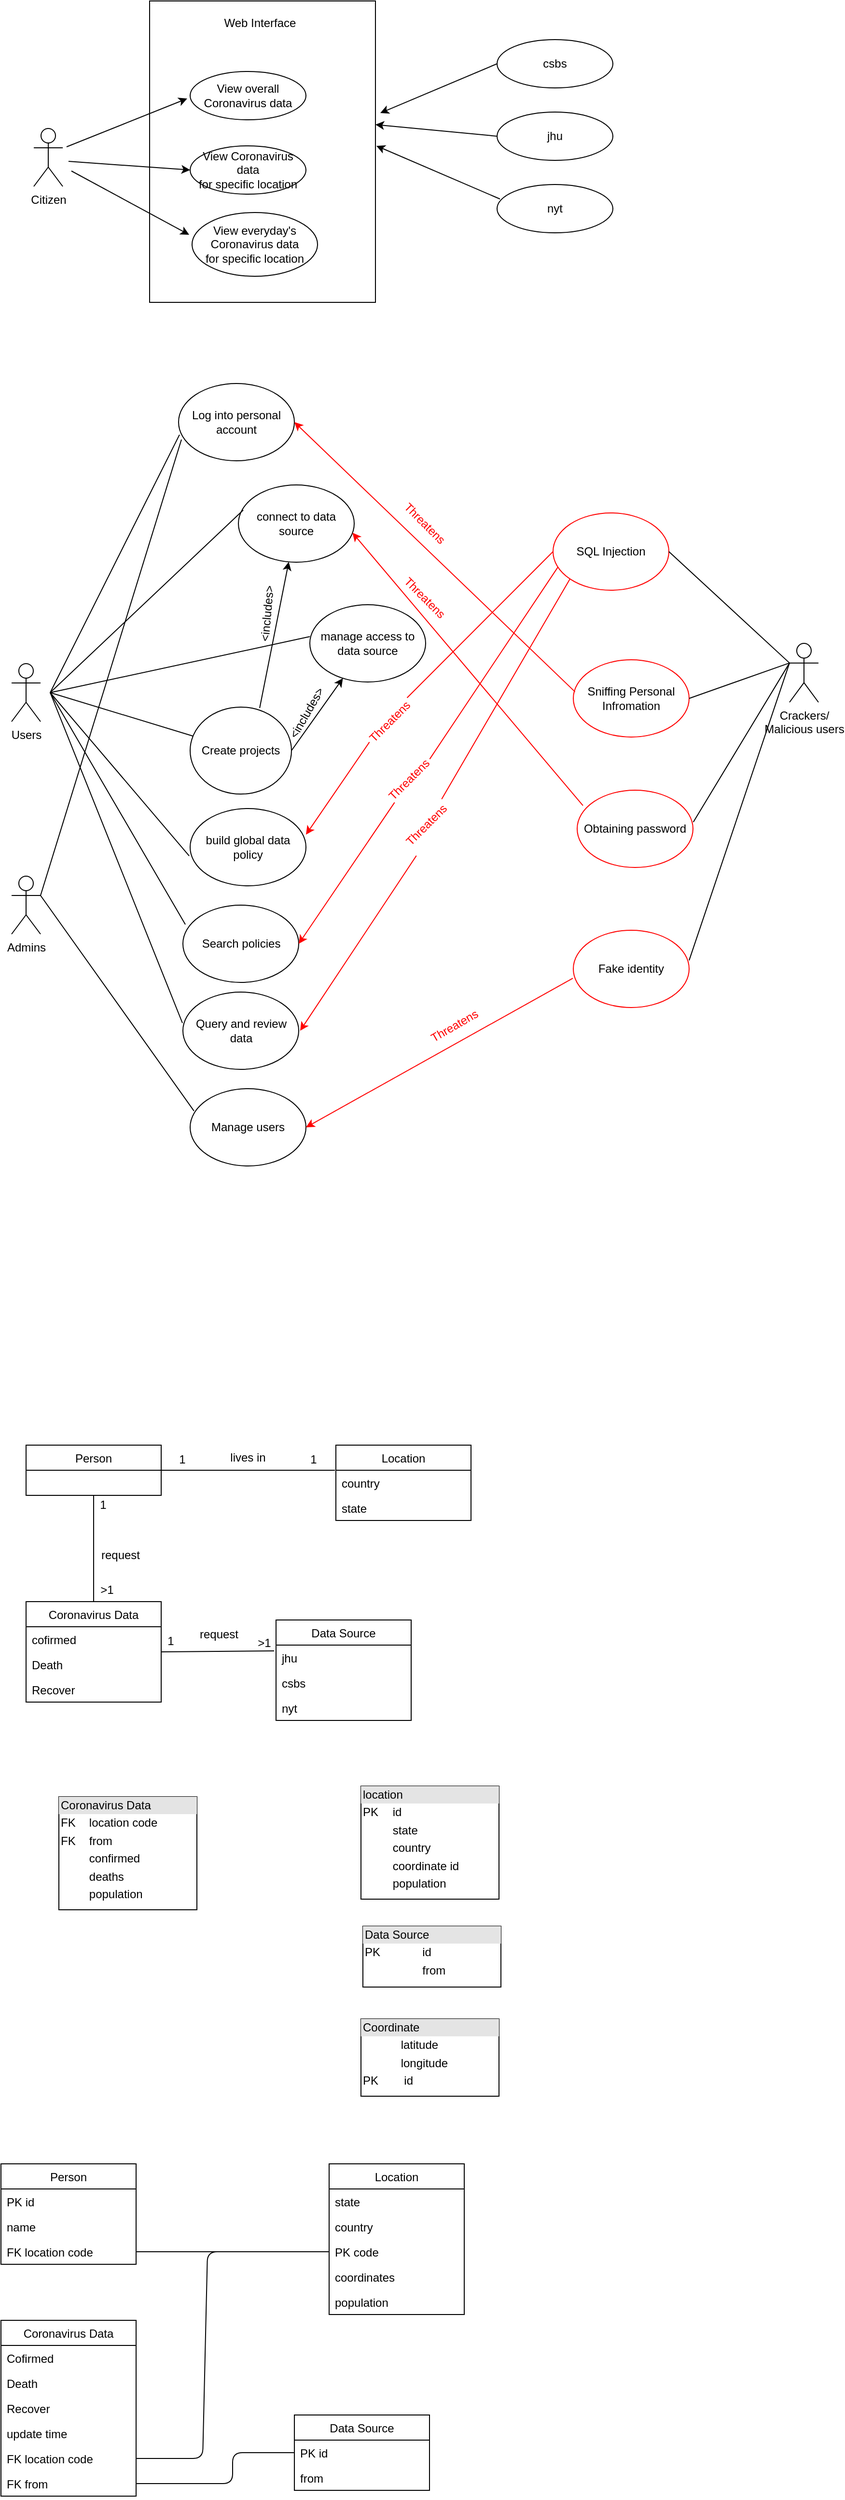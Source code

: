 <mxfile version="19.0.0" type="github" pages="2">
  <diagram id="EQP9zRXKZEcUOoc9K0wP" name="Page-1">
    <mxGraphModel dx="1395" dy="1329" grid="0" gridSize="10" guides="1" tooltips="1" connect="1" arrows="1" fold="1" page="0" pageScale="1" pageWidth="827" pageHeight="1169" math="0" shadow="0">
      <root>
        <mxCell id="0" />
        <mxCell id="1" parent="0" />
        <mxCell id="fNARwGOZfBez5ngFtpuY-2" value="Citizen" style="shape=umlActor;verticalLabelPosition=bottom;verticalAlign=top;html=1;outlineConnect=0;" vertex="1" parent="1">
          <mxGeometry x="63" y="-184" width="30" height="60" as="geometry" />
        </mxCell>
        <mxCell id="fNARwGOZfBez5ngFtpuY-3" value="jhu" style="ellipse;whiteSpace=wrap;html=1;" vertex="1" parent="1">
          <mxGeometry x="543" y="-201" width="120" height="50" as="geometry" />
        </mxCell>
        <mxCell id="fNARwGOZfBez5ngFtpuY-4" value="" style="endArrow=classic;html=1;exitX=0;exitY=0.5;exitDx=0;exitDy=0;" edge="1" parent="1" source="fNARwGOZfBez5ngFtpuY-3">
          <mxGeometry width="50" height="50" relative="1" as="geometry">
            <mxPoint x="382" y="-178.5" as="sourcePoint" />
            <mxPoint x="417" y="-188" as="targetPoint" />
          </mxGeometry>
        </mxCell>
        <mxCell id="fNARwGOZfBez5ngFtpuY-5" value="csbs" style="ellipse;whiteSpace=wrap;html=1;" vertex="1" parent="1">
          <mxGeometry x="543" y="-276" width="120" height="50" as="geometry" />
        </mxCell>
        <mxCell id="fNARwGOZfBez5ngFtpuY-6" value="nyt" style="ellipse;whiteSpace=wrap;html=1;" vertex="1" parent="1">
          <mxGeometry x="543" y="-126" width="120" height="50" as="geometry" />
        </mxCell>
        <mxCell id="fNARwGOZfBez5ngFtpuY-7" value="" style="endArrow=classic;html=1;exitX=0;exitY=0.5;exitDx=0;exitDy=0;" edge="1" parent="1" source="fNARwGOZfBez5ngFtpuY-5">
          <mxGeometry width="50" height="50" relative="1" as="geometry">
            <mxPoint x="600" y="-253" as="sourcePoint" />
            <mxPoint x="422" y="-200" as="targetPoint" />
          </mxGeometry>
        </mxCell>
        <mxCell id="fNARwGOZfBez5ngFtpuY-8" value="" style="endArrow=classic;html=1;exitX=0.025;exitY=0.3;exitDx=0;exitDy=0;exitPerimeter=0;" edge="1" parent="1" source="fNARwGOZfBez5ngFtpuY-6">
          <mxGeometry width="50" height="50" relative="1" as="geometry">
            <mxPoint x="612" y="-130" as="sourcePoint" />
            <mxPoint x="418" y="-166" as="targetPoint" />
          </mxGeometry>
        </mxCell>
        <mxCell id="fNARwGOZfBez5ngFtpuY-9" value="" style="rounded=0;whiteSpace=wrap;html=1;" vertex="1" parent="1">
          <mxGeometry x="183" y="-316" width="234" height="312" as="geometry" />
        </mxCell>
        <mxCell id="fNARwGOZfBez5ngFtpuY-10" value="View overall Coronavirus data" style="ellipse;whiteSpace=wrap;html=1;" vertex="1" parent="1">
          <mxGeometry x="225" y="-243" width="120" height="50" as="geometry" />
        </mxCell>
        <mxCell id="fNARwGOZfBez5ngFtpuY-11" value="&lt;div&gt;View Coronavirus data&lt;/div&gt;&lt;div&gt;for specific location&lt;br&gt;&lt;/div&gt;" style="ellipse;whiteSpace=wrap;html=1;" vertex="1" parent="1">
          <mxGeometry x="225" y="-166" width="120" height="50" as="geometry" />
        </mxCell>
        <mxCell id="fNARwGOZfBez5ngFtpuY-12" value="&lt;div&gt;View everyday&#39;s Coronavirus data&lt;/div&gt;&lt;div&gt;for specific location&lt;br&gt;&lt;/div&gt;" style="ellipse;whiteSpace=wrap;html=1;" vertex="1" parent="1">
          <mxGeometry x="227" y="-97" width="130" height="66" as="geometry" />
        </mxCell>
        <mxCell id="fNARwGOZfBez5ngFtpuY-13" value="" style="endArrow=classic;html=1;" edge="1" parent="1">
          <mxGeometry width="50" height="50" relative="1" as="geometry">
            <mxPoint x="97" y="-165" as="sourcePoint" />
            <mxPoint x="222" y="-215" as="targetPoint" />
          </mxGeometry>
        </mxCell>
        <mxCell id="fNARwGOZfBez5ngFtpuY-14" value="" style="endArrow=classic;html=1;entryX=0;entryY=0.5;entryDx=0;entryDy=0;" edge="1" parent="1" target="fNARwGOZfBez5ngFtpuY-11">
          <mxGeometry width="50" height="50" relative="1" as="geometry">
            <mxPoint x="99" y="-150" as="sourcePoint" />
            <mxPoint x="149" y="-142" as="targetPoint" />
          </mxGeometry>
        </mxCell>
        <mxCell id="fNARwGOZfBez5ngFtpuY-15" value="" style="endArrow=classic;html=1;" edge="1" parent="1">
          <mxGeometry width="50" height="50" relative="1" as="geometry">
            <mxPoint x="102" y="-140" as="sourcePoint" />
            <mxPoint x="224" y="-74" as="targetPoint" />
          </mxGeometry>
        </mxCell>
        <mxCell id="fNARwGOZfBez5ngFtpuY-16" value="Web Interface" style="text;html=1;strokeColor=none;fillColor=none;align=center;verticalAlign=middle;whiteSpace=wrap;rounded=0;" vertex="1" parent="1">
          <mxGeometry x="246" y="-303" width="103" height="20" as="geometry" />
        </mxCell>
        <mxCell id="fNARwGOZfBez5ngFtpuY-17" value="Person" style="swimlane;fontStyle=0;childLayout=stackLayout;horizontal=1;startSize=26;horizontalStack=0;resizeParent=1;resizeParentMax=0;resizeLast=0;collapsible=1;marginBottom=0;" vertex="1" parent="1">
          <mxGeometry x="55" y="1179" width="140" height="52" as="geometry" />
        </mxCell>
        <mxCell id="fNARwGOZfBez5ngFtpuY-18" value="Location" style="swimlane;fontStyle=0;childLayout=stackLayout;horizontal=1;startSize=26;horizontalStack=0;resizeParent=1;resizeParentMax=0;resizeLast=0;collapsible=1;marginBottom=0;" vertex="1" parent="1">
          <mxGeometry x="376" y="1179" width="140" height="78" as="geometry" />
        </mxCell>
        <mxCell id="fNARwGOZfBez5ngFtpuY-19" value="country" style="text;strokeColor=none;fillColor=none;align=left;verticalAlign=top;spacingLeft=4;spacingRight=4;overflow=hidden;rotatable=0;points=[[0,0.5],[1,0.5]];portConstraint=eastwest;" vertex="1" parent="fNARwGOZfBez5ngFtpuY-18">
          <mxGeometry y="26" width="140" height="26" as="geometry" />
        </mxCell>
        <mxCell id="fNARwGOZfBez5ngFtpuY-20" value="state" style="text;strokeColor=none;fillColor=none;align=left;verticalAlign=top;spacingLeft=4;spacingRight=4;overflow=hidden;rotatable=0;points=[[0,0.5],[1,0.5]];portConstraint=eastwest;" vertex="1" parent="fNARwGOZfBez5ngFtpuY-18">
          <mxGeometry y="52" width="140" height="26" as="geometry" />
        </mxCell>
        <mxCell id="fNARwGOZfBez5ngFtpuY-21" value="" style="endArrow=none;html=1;exitX=1;exitY=0.5;exitDx=0;exitDy=0;" edge="1" parent="1" source="fNARwGOZfBez5ngFtpuY-17">
          <mxGeometry width="50" height="50" relative="1" as="geometry">
            <mxPoint x="238" y="1238" as="sourcePoint" />
            <mxPoint x="375" y="1205" as="targetPoint" />
          </mxGeometry>
        </mxCell>
        <mxCell id="fNARwGOZfBez5ngFtpuY-22" value="Coronavirus Data" style="swimlane;fontStyle=0;childLayout=stackLayout;horizontal=1;startSize=26;horizontalStack=0;resizeParent=1;resizeParentMax=0;resizeLast=0;collapsible=1;marginBottom=0;" vertex="1" parent="1">
          <mxGeometry x="55" y="1341" width="140" height="104" as="geometry" />
        </mxCell>
        <mxCell id="fNARwGOZfBez5ngFtpuY-23" value="cofirmed" style="text;strokeColor=none;fillColor=none;align=left;verticalAlign=top;spacingLeft=4;spacingRight=4;overflow=hidden;rotatable=0;points=[[0,0.5],[1,0.5]];portConstraint=eastwest;" vertex="1" parent="fNARwGOZfBez5ngFtpuY-22">
          <mxGeometry y="26" width="140" height="26" as="geometry" />
        </mxCell>
        <mxCell id="fNARwGOZfBez5ngFtpuY-24" value="Death" style="text;strokeColor=none;fillColor=none;align=left;verticalAlign=top;spacingLeft=4;spacingRight=4;overflow=hidden;rotatable=0;points=[[0,0.5],[1,0.5]];portConstraint=eastwest;" vertex="1" parent="fNARwGOZfBez5ngFtpuY-22">
          <mxGeometry y="52" width="140" height="26" as="geometry" />
        </mxCell>
        <mxCell id="fNARwGOZfBez5ngFtpuY-25" value="Recover" style="text;strokeColor=none;fillColor=none;align=left;verticalAlign=top;spacingLeft=4;spacingRight=4;overflow=hidden;rotatable=0;points=[[0,0.5],[1,0.5]];portConstraint=eastwest;" vertex="1" parent="fNARwGOZfBez5ngFtpuY-22">
          <mxGeometry y="78" width="140" height="26" as="geometry" />
        </mxCell>
        <mxCell id="fNARwGOZfBez5ngFtpuY-26" value="Data Source" style="swimlane;fontStyle=0;childLayout=stackLayout;horizontal=1;startSize=26;horizontalStack=0;resizeParent=1;resizeParentMax=0;resizeLast=0;collapsible=1;marginBottom=0;" vertex="1" parent="1">
          <mxGeometry x="314" y="1360" width="140" height="104" as="geometry" />
        </mxCell>
        <mxCell id="fNARwGOZfBez5ngFtpuY-27" value="jhu" style="text;strokeColor=none;fillColor=none;align=left;verticalAlign=top;spacingLeft=4;spacingRight=4;overflow=hidden;rotatable=0;points=[[0,0.5],[1,0.5]];portConstraint=eastwest;" vertex="1" parent="fNARwGOZfBez5ngFtpuY-26">
          <mxGeometry y="26" width="140" height="26" as="geometry" />
        </mxCell>
        <mxCell id="fNARwGOZfBez5ngFtpuY-28" value="csbs" style="text;strokeColor=none;fillColor=none;align=left;verticalAlign=top;spacingLeft=4;spacingRight=4;overflow=hidden;rotatable=0;points=[[0,0.5],[1,0.5]];portConstraint=eastwest;" vertex="1" parent="fNARwGOZfBez5ngFtpuY-26">
          <mxGeometry y="52" width="140" height="26" as="geometry" />
        </mxCell>
        <mxCell id="fNARwGOZfBez5ngFtpuY-29" value="nyt" style="text;strokeColor=none;fillColor=none;align=left;verticalAlign=top;spacingLeft=4;spacingRight=4;overflow=hidden;rotatable=0;points=[[0,0.5],[1,0.5]];portConstraint=eastwest;" vertex="1" parent="fNARwGOZfBez5ngFtpuY-26">
          <mxGeometry y="78" width="140" height="26" as="geometry" />
        </mxCell>
        <mxCell id="fNARwGOZfBez5ngFtpuY-30" value="" style="endArrow=none;html=1;entryX=0.5;entryY=1;entryDx=0;entryDy=0;" edge="1" parent="1" source="fNARwGOZfBez5ngFtpuY-22" target="fNARwGOZfBez5ngFtpuY-17">
          <mxGeometry width="50" height="50" relative="1" as="geometry">
            <mxPoint x="385" y="1525" as="sourcePoint" />
            <mxPoint x="435" y="1475" as="targetPoint" />
          </mxGeometry>
        </mxCell>
        <mxCell id="fNARwGOZfBez5ngFtpuY-31" value="lives in" style="text;html=1;strokeColor=none;fillColor=none;align=center;verticalAlign=middle;whiteSpace=wrap;rounded=0;" vertex="1" parent="1">
          <mxGeometry x="265" y="1182" width="40" height="20" as="geometry" />
        </mxCell>
        <mxCell id="fNARwGOZfBez5ngFtpuY-32" value="request" style="text;html=1;strokeColor=none;fillColor=none;align=center;verticalAlign=middle;whiteSpace=wrap;rounded=0;" vertex="1" parent="1">
          <mxGeometry x="133" y="1283" width="40" height="20" as="geometry" />
        </mxCell>
        <mxCell id="fNARwGOZfBez5ngFtpuY-33" value="" style="endArrow=none;html=1;entryX=1;entryY=0.5;entryDx=0;entryDy=0;" edge="1" parent="1" target="fNARwGOZfBez5ngFtpuY-22">
          <mxGeometry width="50" height="50" relative="1" as="geometry">
            <mxPoint x="312" y="1392" as="sourcePoint" />
            <mxPoint x="135" y="1241" as="targetPoint" />
          </mxGeometry>
        </mxCell>
        <mxCell id="fNARwGOZfBez5ngFtpuY-34" value="request" style="text;html=1;strokeColor=none;fillColor=none;align=center;verticalAlign=middle;whiteSpace=wrap;rounded=0;" vertex="1" parent="1">
          <mxGeometry x="235" y="1365" width="40" height="20" as="geometry" />
        </mxCell>
        <mxCell id="fNARwGOZfBez5ngFtpuY-35" value="1" style="text;html=1;strokeColor=none;fillColor=none;align=center;verticalAlign=middle;whiteSpace=wrap;rounded=0;" vertex="1" parent="1">
          <mxGeometry x="115" y="1231" width="40" height="20" as="geometry" />
        </mxCell>
        <mxCell id="fNARwGOZfBez5ngFtpuY-36" value="&amp;gt;1" style="text;html=1;strokeColor=none;fillColor=none;align=center;verticalAlign=middle;whiteSpace=wrap;rounded=0;" vertex="1" parent="1">
          <mxGeometry x="119" y="1319" width="40" height="20" as="geometry" />
        </mxCell>
        <mxCell id="fNARwGOZfBez5ngFtpuY-37" value="1" style="text;html=1;strokeColor=none;fillColor=none;align=center;verticalAlign=middle;whiteSpace=wrap;rounded=0;" vertex="1" parent="1">
          <mxGeometry x="333" y="1184" width="40" height="20" as="geometry" />
        </mxCell>
        <mxCell id="fNARwGOZfBez5ngFtpuY-38" value="1" style="text;html=1;strokeColor=none;fillColor=none;align=center;verticalAlign=middle;whiteSpace=wrap;rounded=0;" vertex="1" parent="1">
          <mxGeometry x="197" y="1184" width="40" height="20" as="geometry" />
        </mxCell>
        <mxCell id="fNARwGOZfBez5ngFtpuY-39" value="1" style="text;html=1;strokeColor=none;fillColor=none;align=center;verticalAlign=middle;whiteSpace=wrap;rounded=0;" vertex="1" parent="1">
          <mxGeometry x="185" y="1372" width="40" height="20" as="geometry" />
        </mxCell>
        <mxCell id="fNARwGOZfBez5ngFtpuY-40" value="&amp;gt;1" style="text;html=1;strokeColor=none;fillColor=none;align=center;verticalAlign=middle;whiteSpace=wrap;rounded=0;" vertex="1" parent="1">
          <mxGeometry x="282" y="1374" width="40" height="20" as="geometry" />
        </mxCell>
        <mxCell id="fNARwGOZfBez5ngFtpuY-41" value="Person" style="swimlane;fontStyle=0;childLayout=stackLayout;horizontal=1;startSize=26;horizontalStack=0;resizeParent=1;resizeParentMax=0;resizeLast=0;collapsible=1;marginBottom=0;" vertex="1" parent="1">
          <mxGeometry x="29" y="1923" width="140" height="104" as="geometry" />
        </mxCell>
        <mxCell id="fNARwGOZfBez5ngFtpuY-42" value="PK id" style="text;strokeColor=none;fillColor=none;align=left;verticalAlign=top;spacingLeft=4;spacingRight=4;overflow=hidden;rotatable=0;points=[[0,0.5],[1,0.5]];portConstraint=eastwest;" vertex="1" parent="fNARwGOZfBez5ngFtpuY-41">
          <mxGeometry y="26" width="140" height="26" as="geometry" />
        </mxCell>
        <mxCell id="fNARwGOZfBez5ngFtpuY-43" value="name" style="text;strokeColor=none;fillColor=none;align=left;verticalAlign=top;spacingLeft=4;spacingRight=4;overflow=hidden;rotatable=0;points=[[0,0.5],[1,0.5]];portConstraint=eastwest;" vertex="1" parent="fNARwGOZfBez5ngFtpuY-41">
          <mxGeometry y="52" width="140" height="26" as="geometry" />
        </mxCell>
        <mxCell id="fNARwGOZfBez5ngFtpuY-44" value="FK location code" style="text;strokeColor=none;fillColor=none;align=left;verticalAlign=top;spacingLeft=4;spacingRight=4;overflow=hidden;rotatable=0;points=[[0,0.5],[1,0.5]];portConstraint=eastwest;" vertex="1" parent="fNARwGOZfBez5ngFtpuY-41">
          <mxGeometry y="78" width="140" height="26" as="geometry" />
        </mxCell>
        <mxCell id="fNARwGOZfBez5ngFtpuY-45" value="Location" style="swimlane;fontStyle=0;childLayout=stackLayout;horizontal=1;startSize=26;horizontalStack=0;resizeParent=1;resizeParentMax=0;resizeLast=0;collapsible=1;marginBottom=0;" vertex="1" parent="1">
          <mxGeometry x="369" y="1923" width="140" height="156" as="geometry" />
        </mxCell>
        <mxCell id="fNARwGOZfBez5ngFtpuY-46" value="state" style="text;strokeColor=none;fillColor=none;align=left;verticalAlign=top;spacingLeft=4;spacingRight=4;overflow=hidden;rotatable=0;points=[[0,0.5],[1,0.5]];portConstraint=eastwest;" vertex="1" parent="fNARwGOZfBez5ngFtpuY-45">
          <mxGeometry y="26" width="140" height="26" as="geometry" />
        </mxCell>
        <mxCell id="fNARwGOZfBez5ngFtpuY-47" value="country" style="text;strokeColor=none;fillColor=none;align=left;verticalAlign=top;spacingLeft=4;spacingRight=4;overflow=hidden;rotatable=0;points=[[0,0.5],[1,0.5]];portConstraint=eastwest;" vertex="1" parent="fNARwGOZfBez5ngFtpuY-45">
          <mxGeometry y="52" width="140" height="26" as="geometry" />
        </mxCell>
        <mxCell id="fNARwGOZfBez5ngFtpuY-48" value="PK code" style="text;strokeColor=none;fillColor=none;align=left;verticalAlign=top;spacingLeft=4;spacingRight=4;overflow=hidden;rotatable=0;points=[[0,0.5],[1,0.5]];portConstraint=eastwest;" vertex="1" parent="fNARwGOZfBez5ngFtpuY-45">
          <mxGeometry y="78" width="140" height="26" as="geometry" />
        </mxCell>
        <mxCell id="fNARwGOZfBez5ngFtpuY-49" value="coordinates" style="text;strokeColor=none;fillColor=none;align=left;verticalAlign=top;spacingLeft=4;spacingRight=4;overflow=hidden;rotatable=0;points=[[0,0.5],[1,0.5]];portConstraint=eastwest;" vertex="1" parent="fNARwGOZfBez5ngFtpuY-45">
          <mxGeometry y="104" width="140" height="26" as="geometry" />
        </mxCell>
        <mxCell id="fNARwGOZfBez5ngFtpuY-50" value="population" style="text;strokeColor=none;fillColor=none;align=left;verticalAlign=top;spacingLeft=4;spacingRight=4;overflow=hidden;rotatable=0;points=[[0,0.5],[1,0.5]];portConstraint=eastwest;" vertex="1" parent="fNARwGOZfBez5ngFtpuY-45">
          <mxGeometry y="130" width="140" height="26" as="geometry" />
        </mxCell>
        <mxCell id="fNARwGOZfBez5ngFtpuY-51" value="Coronavirus Data" style="swimlane;fontStyle=0;childLayout=stackLayout;horizontal=1;startSize=26;horizontalStack=0;resizeParent=1;resizeParentMax=0;resizeLast=0;collapsible=1;marginBottom=0;" vertex="1" parent="1">
          <mxGeometry x="29" y="2085" width="140" height="182" as="geometry" />
        </mxCell>
        <mxCell id="fNARwGOZfBez5ngFtpuY-52" value="Cofirmed" style="text;strokeColor=none;fillColor=none;align=left;verticalAlign=top;spacingLeft=4;spacingRight=4;overflow=hidden;rotatable=0;points=[[0,0.5],[1,0.5]];portConstraint=eastwest;" vertex="1" parent="fNARwGOZfBez5ngFtpuY-51">
          <mxGeometry y="26" width="140" height="26" as="geometry" />
        </mxCell>
        <mxCell id="fNARwGOZfBez5ngFtpuY-53" value="Death" style="text;strokeColor=none;fillColor=none;align=left;verticalAlign=top;spacingLeft=4;spacingRight=4;overflow=hidden;rotatable=0;points=[[0,0.5],[1,0.5]];portConstraint=eastwest;" vertex="1" parent="fNARwGOZfBez5ngFtpuY-51">
          <mxGeometry y="52" width="140" height="26" as="geometry" />
        </mxCell>
        <mxCell id="fNARwGOZfBez5ngFtpuY-54" value="Recover" style="text;strokeColor=none;fillColor=none;align=left;verticalAlign=top;spacingLeft=4;spacingRight=4;overflow=hidden;rotatable=0;points=[[0,0.5],[1,0.5]];portConstraint=eastwest;" vertex="1" parent="fNARwGOZfBez5ngFtpuY-51">
          <mxGeometry y="78" width="140" height="26" as="geometry" />
        </mxCell>
        <mxCell id="fNARwGOZfBez5ngFtpuY-55" value="update time" style="text;strokeColor=none;fillColor=none;align=left;verticalAlign=top;spacingLeft=4;spacingRight=4;overflow=hidden;rotatable=0;points=[[0,0.5],[1,0.5]];portConstraint=eastwest;" vertex="1" parent="fNARwGOZfBez5ngFtpuY-51">
          <mxGeometry y="104" width="140" height="26" as="geometry" />
        </mxCell>
        <mxCell id="fNARwGOZfBez5ngFtpuY-56" value="FK location code" style="text;strokeColor=none;fillColor=none;align=left;verticalAlign=top;spacingLeft=4;spacingRight=4;overflow=hidden;rotatable=0;points=[[0,0.5],[1,0.5]];portConstraint=eastwest;" vertex="1" parent="fNARwGOZfBez5ngFtpuY-51">
          <mxGeometry y="130" width="140" height="26" as="geometry" />
        </mxCell>
        <mxCell id="fNARwGOZfBez5ngFtpuY-57" value="FK from" style="text;strokeColor=none;fillColor=none;align=left;verticalAlign=top;spacingLeft=4;spacingRight=4;overflow=hidden;rotatable=0;points=[[0,0.5],[1,0.5]];portConstraint=eastwest;" vertex="1" parent="fNARwGOZfBez5ngFtpuY-51">
          <mxGeometry y="156" width="140" height="26" as="geometry" />
        </mxCell>
        <mxCell id="fNARwGOZfBez5ngFtpuY-58" value="Data Source" style="swimlane;fontStyle=0;childLayout=stackLayout;horizontal=1;startSize=26;horizontalStack=0;resizeParent=1;resizeParentMax=0;resizeLast=0;collapsible=1;marginBottom=0;" vertex="1" parent="1">
          <mxGeometry x="333" y="2183" width="140" height="78" as="geometry" />
        </mxCell>
        <mxCell id="fNARwGOZfBez5ngFtpuY-59" value="PK id" style="text;strokeColor=none;fillColor=none;align=left;verticalAlign=top;spacingLeft=4;spacingRight=4;overflow=hidden;rotatable=0;points=[[0,0.5],[1,0.5]];portConstraint=eastwest;" vertex="1" parent="fNARwGOZfBez5ngFtpuY-58">
          <mxGeometry y="26" width="140" height="26" as="geometry" />
        </mxCell>
        <mxCell id="fNARwGOZfBez5ngFtpuY-60" value="from" style="text;strokeColor=none;fillColor=none;align=left;verticalAlign=top;spacingLeft=4;spacingRight=4;overflow=hidden;rotatable=0;points=[[0,0.5],[1,0.5]];portConstraint=eastwest;" vertex="1" parent="fNARwGOZfBez5ngFtpuY-58">
          <mxGeometry y="52" width="140" height="26" as="geometry" />
        </mxCell>
        <mxCell id="fNARwGOZfBez5ngFtpuY-61" value="" style="endArrow=none;html=1;exitX=1;exitY=0.5;exitDx=0;exitDy=0;entryX=0;entryY=0.5;entryDx=0;entryDy=0;" edge="1" parent="1" source="fNARwGOZfBez5ngFtpuY-56" target="fNARwGOZfBez5ngFtpuY-48">
          <mxGeometry width="50" height="50" relative="1" as="geometry">
            <mxPoint x="378" y="2050" as="sourcePoint" />
            <mxPoint x="428" y="2000" as="targetPoint" />
            <Array as="points">
              <mxPoint x="238" y="2228" />
              <mxPoint x="243" y="2014" />
            </Array>
          </mxGeometry>
        </mxCell>
        <mxCell id="fNARwGOZfBez5ngFtpuY-62" value="" style="endArrow=none;html=1;exitX=1;exitY=0.5;exitDx=0;exitDy=0;entryX=0;entryY=0.5;entryDx=0;entryDy=0;" edge="1" parent="1" source="fNARwGOZfBez5ngFtpuY-57" target="fNARwGOZfBez5ngFtpuY-59">
          <mxGeometry width="50" height="50" relative="1" as="geometry">
            <mxPoint x="197" y="2315" as="sourcePoint" />
            <mxPoint x="332" y="2197" as="targetPoint" />
            <Array as="points">
              <mxPoint x="269" y="2254" />
              <mxPoint x="269" y="2222" />
            </Array>
          </mxGeometry>
        </mxCell>
        <mxCell id="fNARwGOZfBez5ngFtpuY-63" value="" style="endArrow=none;html=1;exitX=1;exitY=0.5;exitDx=0;exitDy=0;" edge="1" parent="1" source="fNARwGOZfBez5ngFtpuY-44">
          <mxGeometry width="50" height="50" relative="1" as="geometry">
            <mxPoint x="378" y="2050" as="sourcePoint" />
            <mxPoint x="367" y="2014" as="targetPoint" />
          </mxGeometry>
        </mxCell>
        <mxCell id="fNARwGOZfBez5ngFtpuY-64" value="&lt;div style=&quot;box-sizing: border-box ; width: 100% ; background: #e4e4e4 ; padding: 2px&quot;&gt;location&lt;br&gt;&lt;/div&gt;&lt;table style=&quot;width: 100% ; font-size: 1em&quot; cellspacing=&quot;0&quot; cellpadding=&quot;2&quot;&gt;&lt;tbody&gt;&lt;tr&gt;&lt;td&gt;PK&lt;/td&gt;&lt;td&gt;id&lt;/td&gt;&lt;/tr&gt;&lt;tr&gt;&lt;td&gt;&lt;br&gt;&lt;/td&gt;&lt;td&gt;state&lt;/td&gt;&lt;/tr&gt;&lt;tr&gt;&lt;td&gt;&lt;br&gt;&lt;/td&gt;&lt;td&gt;country&lt;/td&gt;&lt;/tr&gt;&lt;tr&gt;&lt;td&gt;&lt;br&gt;&lt;/td&gt;&lt;td&gt;coordinate id&lt;br&gt;&lt;/td&gt;&lt;/tr&gt;&lt;tr&gt;&lt;td&gt;&lt;br&gt;&lt;/td&gt;&lt;td&gt;population&lt;br&gt;&lt;/td&gt;&lt;/tr&gt;&lt;/tbody&gt;&lt;/table&gt;" style="verticalAlign=top;align=left;overflow=fill;html=1;" vertex="1" parent="1">
          <mxGeometry x="402" y="1532" width="143" height="117" as="geometry" />
        </mxCell>
        <mxCell id="fNARwGOZfBez5ngFtpuY-65" value="&lt;div style=&quot;box-sizing: border-box ; width: 100% ; background: #e4e4e4 ; padding: 2px&quot;&gt;Data Source&lt;br&gt;&lt;/div&gt;&lt;table style=&quot;width: 100% ; font-size: 1em&quot; cellspacing=&quot;0&quot; cellpadding=&quot;2&quot;&gt;&lt;tbody&gt;&lt;tr&gt;&lt;td&gt;PK&lt;/td&gt;&lt;td&gt;id&lt;/td&gt;&lt;/tr&gt;&lt;tr&gt;&lt;td&gt;&lt;br&gt;&lt;/td&gt;&lt;td&gt;from&lt;/td&gt;&lt;/tr&gt;&lt;/tbody&gt;&lt;/table&gt;" style="verticalAlign=top;align=left;overflow=fill;html=1;" vertex="1" parent="1">
          <mxGeometry x="404" y="1677" width="143" height="63" as="geometry" />
        </mxCell>
        <mxCell id="fNARwGOZfBez5ngFtpuY-66" value="&lt;div style=&quot;box-sizing: border-box ; width: 100% ; background: #e4e4e4 ; padding: 2px&quot;&gt;Coronavirus Data&lt;/div&gt;&lt;table style=&quot;width: 100% ; font-size: 1em&quot; cellspacing=&quot;0&quot; cellpadding=&quot;2&quot;&gt;&lt;tbody&gt;&lt;tr&gt;&lt;td&gt;FK&lt;/td&gt;&lt;td&gt;location code&lt;br&gt;&lt;/td&gt;&lt;/tr&gt;&lt;tr&gt;&lt;td&gt;FK&lt;br&gt;&lt;/td&gt;&lt;td&gt;from&lt;/td&gt;&lt;/tr&gt;&lt;tr&gt;&lt;td&gt;&lt;br&gt;&lt;/td&gt;&lt;td&gt;confirmed&lt;/td&gt;&lt;/tr&gt;&lt;tr&gt;&lt;td&gt;&lt;br&gt;&lt;/td&gt;&lt;td&gt;deaths&lt;br&gt;&lt;/td&gt;&lt;/tr&gt;&lt;tr&gt;&lt;td&gt;&lt;br&gt;&lt;/td&gt;&lt;td&gt;population&lt;br&gt;&lt;/td&gt;&lt;/tr&gt;&lt;/tbody&gt;&lt;/table&gt;" style="verticalAlign=top;align=left;overflow=fill;html=1;" vertex="1" parent="1">
          <mxGeometry x="89" y="1543" width="143" height="117" as="geometry" />
        </mxCell>
        <mxCell id="fNARwGOZfBez5ngFtpuY-67" value="&lt;div style=&quot;box-sizing: border-box ; width: 100% ; background: #e4e4e4 ; padding: 2px&quot;&gt;Coordinate&lt;br&gt;&lt;/div&gt;&lt;table style=&quot;width: 100% ; font-size: 1em&quot; cellspacing=&quot;0&quot; cellpadding=&quot;2&quot;&gt;&lt;tbody&gt;&lt;tr&gt;&lt;td&gt;&lt;br&gt;&lt;/td&gt;&lt;td&gt;latitude&lt;/td&gt;&lt;/tr&gt;&lt;tr&gt;&lt;td&gt;&lt;br&gt;&lt;/td&gt;&lt;td&gt;longitude&lt;br&gt;&lt;/td&gt;&lt;/tr&gt;&lt;tr&gt;&lt;td&gt;PK&lt;br&gt;&lt;/td&gt;&lt;td&gt;&amp;nbsp;id&lt;br&gt;&lt;/td&gt;&lt;/tr&gt;&lt;tr&gt;&lt;td&gt;&lt;br&gt;&lt;/td&gt;&lt;td&gt;&lt;br&gt;&lt;/td&gt;&lt;/tr&gt;&lt;/tbody&gt;&lt;/table&gt;" style="verticalAlign=top;align=left;overflow=fill;html=1;" vertex="1" parent="1">
          <mxGeometry x="402" y="1773" width="143" height="80" as="geometry" />
        </mxCell>
        <mxCell id="fNARwGOZfBez5ngFtpuY-68" value="Users" style="shape=umlActor;verticalLabelPosition=bottom;verticalAlign=top;html=1;outlineConnect=0;" vertex="1" parent="1">
          <mxGeometry x="40" y="370" width="30" height="60" as="geometry" />
        </mxCell>
        <mxCell id="fNARwGOZfBez5ngFtpuY-69" value="&lt;span lang=&quot;EN-US&quot;&gt;Log into personal account&lt;/span&gt;" style="ellipse;whiteSpace=wrap;html=1;" vertex="1" parent="1">
          <mxGeometry x="213" y="80" width="120" height="80" as="geometry" />
        </mxCell>
        <mxCell id="fNARwGOZfBez5ngFtpuY-70" value="connect to data source" style="ellipse;whiteSpace=wrap;html=1;" vertex="1" parent="1">
          <mxGeometry x="275" y="185" width="120" height="80" as="geometry" />
        </mxCell>
        <mxCell id="fNARwGOZfBez5ngFtpuY-71" value="" style="endArrow=none;html=1;rounded=0;entryX=0.008;entryY=0.663;entryDx=0;entryDy=0;entryPerimeter=0;" edge="1" parent="1" target="fNARwGOZfBez5ngFtpuY-69">
          <mxGeometry width="50" height="50" relative="1" as="geometry">
            <mxPoint x="80" y="400" as="sourcePoint" />
            <mxPoint x="382" y="402" as="targetPoint" />
          </mxGeometry>
        </mxCell>
        <mxCell id="fNARwGOZfBez5ngFtpuY-72" value="" style="endArrow=none;html=1;rounded=0;entryX=0.042;entryY=0.325;entryDx=0;entryDy=0;entryPerimeter=0;" edge="1" parent="1" target="fNARwGOZfBez5ngFtpuY-70">
          <mxGeometry width="50" height="50" relative="1" as="geometry">
            <mxPoint x="80" y="400" as="sourcePoint" />
            <mxPoint x="310" y="280" as="targetPoint" />
          </mxGeometry>
        </mxCell>
        <mxCell id="fNARwGOZfBez5ngFtpuY-73" value="manage access to data source " style="ellipse;whiteSpace=wrap;html=1;" vertex="1" parent="1">
          <mxGeometry x="349" y="309" width="120" height="80" as="geometry" />
        </mxCell>
        <mxCell id="fNARwGOZfBez5ngFtpuY-74" value="" style="endArrow=none;html=1;rounded=0;entryX=0;entryY=0.413;entryDx=0;entryDy=0;entryPerimeter=0;" edge="1" parent="1" target="fNARwGOZfBez5ngFtpuY-73">
          <mxGeometry width="50" height="50" relative="1" as="geometry">
            <mxPoint x="80" y="400" as="sourcePoint" />
            <mxPoint x="194" y="311" as="targetPoint" />
          </mxGeometry>
        </mxCell>
        <mxCell id="fNARwGOZfBez5ngFtpuY-75" value="build global data policy" style="ellipse;whiteSpace=wrap;html=1;" vertex="1" parent="1">
          <mxGeometry x="225" y="520" width="120" height="80" as="geometry" />
        </mxCell>
        <mxCell id="fNARwGOZfBez5ngFtpuY-76" value="" style="endArrow=none;html=1;rounded=0;entryX=-0.008;entryY=0.613;entryDx=0;entryDy=0;entryPerimeter=0;" edge="1" parent="1" target="fNARwGOZfBez5ngFtpuY-75">
          <mxGeometry width="50" height="50" relative="1" as="geometry">
            <mxPoint x="80" y="400" as="sourcePoint" />
            <mxPoint x="520" y="420" as="targetPoint" />
          </mxGeometry>
        </mxCell>
        <mxCell id="fNARwGOZfBez5ngFtpuY-77" value="Create projects" style="ellipse;whiteSpace=wrap;html=1;" vertex="1" parent="1">
          <mxGeometry x="225" y="415" width="105" height="90" as="geometry" />
        </mxCell>
        <mxCell id="fNARwGOZfBez5ngFtpuY-78" value="" style="endArrow=none;html=1;rounded=0;" edge="1" parent="1" target="fNARwGOZfBez5ngFtpuY-77">
          <mxGeometry width="50" height="50" relative="1" as="geometry">
            <mxPoint x="80" y="400" as="sourcePoint" />
            <mxPoint x="200" y="300" as="targetPoint" />
          </mxGeometry>
        </mxCell>
        <mxCell id="fNARwGOZfBez5ngFtpuY-80" value="" style="endArrow=classic;html=1;rounded=0;exitX=0.686;exitY=0.011;exitDx=0;exitDy=0;exitPerimeter=0;" edge="1" parent="1" source="fNARwGOZfBez5ngFtpuY-77" target="fNARwGOZfBez5ngFtpuY-70">
          <mxGeometry width="50" height="50" relative="1" as="geometry">
            <mxPoint x="280" y="430" as="sourcePoint" />
            <mxPoint x="330" y="380" as="targetPoint" />
          </mxGeometry>
        </mxCell>
        <mxCell id="fNARwGOZfBez5ngFtpuY-86" value="&amp;lt;includes&amp;gt;" style="text;html=1;strokeColor=none;fillColor=none;align=center;verticalAlign=middle;whiteSpace=wrap;rounded=0;rotation=-85;" vertex="1" parent="1">
          <mxGeometry x="275" y="303" width="60" height="30" as="geometry" />
        </mxCell>
        <mxCell id="fNARwGOZfBez5ngFtpuY-89" value="Search policies" style="ellipse;whiteSpace=wrap;html=1;" vertex="1" parent="1">
          <mxGeometry x="217.5" y="620" width="120" height="80" as="geometry" />
        </mxCell>
        <mxCell id="fNARwGOZfBez5ngFtpuY-91" value="" style="endArrow=none;html=1;rounded=0;entryX=0.021;entryY=0.25;entryDx=0;entryDy=0;entryPerimeter=0;" edge="1" parent="1" target="fNARwGOZfBez5ngFtpuY-89">
          <mxGeometry width="50" height="50" relative="1" as="geometry">
            <mxPoint x="80" y="400" as="sourcePoint" />
            <mxPoint x="110" y="500" as="targetPoint" />
          </mxGeometry>
        </mxCell>
        <mxCell id="fNARwGOZfBez5ngFtpuY-92" value="Query and review data" style="ellipse;whiteSpace=wrap;html=1;" vertex="1" parent="1">
          <mxGeometry x="217.5" y="710" width="120" height="80" as="geometry" />
        </mxCell>
        <mxCell id="fNARwGOZfBez5ngFtpuY-93" value="Manage users" style="ellipse;whiteSpace=wrap;html=1;" vertex="1" parent="1">
          <mxGeometry x="225" y="810" width="120" height="80" as="geometry" />
        </mxCell>
        <mxCell id="fNARwGOZfBez5ngFtpuY-94" value="Admins" style="shape=umlActor;verticalLabelPosition=bottom;verticalAlign=top;html=1;outlineConnect=0;" vertex="1" parent="1">
          <mxGeometry x="40" y="590" width="30" height="60" as="geometry" />
        </mxCell>
        <mxCell id="fNARwGOZfBez5ngFtpuY-95" value="" style="endArrow=none;html=1;rounded=0;entryX=0.025;entryY=0.725;entryDx=0;entryDy=0;entryPerimeter=0;exitX=1;exitY=0.333;exitDx=0;exitDy=0;exitPerimeter=0;" edge="1" parent="1" source="fNARwGOZfBez5ngFtpuY-94" target="fNARwGOZfBez5ngFtpuY-69">
          <mxGeometry width="50" height="50" relative="1" as="geometry">
            <mxPoint x="70" y="570" as="sourcePoint" />
            <mxPoint x="120" y="520" as="targetPoint" />
          </mxGeometry>
        </mxCell>
        <mxCell id="fNARwGOZfBez5ngFtpuY-96" value="" style="endArrow=none;html=1;rounded=0;exitX=1;exitY=0.333;exitDx=0;exitDy=0;exitPerimeter=0;entryX=0.033;entryY=0.288;entryDx=0;entryDy=0;entryPerimeter=0;" edge="1" parent="1" source="fNARwGOZfBez5ngFtpuY-94" target="fNARwGOZfBez5ngFtpuY-93">
          <mxGeometry width="50" height="50" relative="1" as="geometry">
            <mxPoint x="70" y="690" as="sourcePoint" />
            <mxPoint x="120" y="640" as="targetPoint" />
          </mxGeometry>
        </mxCell>
        <mxCell id="fNARwGOZfBez5ngFtpuY-100" value="" style="endArrow=none;html=1;rounded=0;entryX=-0.004;entryY=0.4;entryDx=0;entryDy=0;entryPerimeter=0;" edge="1" parent="1" target="fNARwGOZfBez5ngFtpuY-92">
          <mxGeometry width="50" height="50" relative="1" as="geometry">
            <mxPoint x="80" y="400" as="sourcePoint" />
            <mxPoint x="130" y="400" as="targetPoint" />
          </mxGeometry>
        </mxCell>
        <mxCell id="fNARwGOZfBez5ngFtpuY-81" value="" style="endArrow=classic;html=1;rounded=0;exitX=1;exitY=0.5;exitDx=0;exitDy=0;" edge="1" parent="1" source="fNARwGOZfBez5ngFtpuY-77" target="fNARwGOZfBez5ngFtpuY-73">
          <mxGeometry width="50" height="50" relative="1" as="geometry">
            <mxPoint x="396.0" y="507.997" as="sourcePoint" />
            <mxPoint x="432.0" y="445.997" as="targetPoint" />
          </mxGeometry>
        </mxCell>
        <mxCell id="fNARwGOZfBez5ngFtpuY-87" value="&amp;lt;includes&amp;gt;" style="text;html=1;strokeColor=none;fillColor=none;align=center;verticalAlign=middle;whiteSpace=wrap;rounded=0;rotation=-60;" vertex="1" parent="1">
          <mxGeometry x="316.0" y="405.997" width="60" height="30" as="geometry" />
        </mxCell>
        <mxCell id="fNARwGOZfBez5ngFtpuY-101" value="&lt;div&gt;Crackers/&lt;/div&gt;&lt;div&gt;Malicious users&lt;/div&gt;&lt;div&gt;&lt;br&gt;&lt;/div&gt;" style="shape=umlActor;verticalLabelPosition=bottom;verticalAlign=top;html=1;outlineConnect=0;" vertex="1" parent="1">
          <mxGeometry x="846" y="349" width="30" height="61" as="geometry" />
        </mxCell>
        <mxCell id="fNARwGOZfBez5ngFtpuY-102" value="SQL Injection" style="ellipse;whiteSpace=wrap;html=1;strokeColor=#FF0000;" vertex="1" parent="1">
          <mxGeometry x="601" y="214" width="120" height="80" as="geometry" />
        </mxCell>
        <mxCell id="fNARwGOZfBez5ngFtpuY-103" value="Sniffing Personal Infromation" style="ellipse;whiteSpace=wrap;html=1;strokeColor=#FF0000;" vertex="1" parent="1">
          <mxGeometry x="622" y="366" width="120" height="80" as="geometry" />
        </mxCell>
        <mxCell id="fNARwGOZfBez5ngFtpuY-104" value="Obtaining password" style="ellipse;whiteSpace=wrap;html=1;strokeColor=#FF0000;" vertex="1" parent="1">
          <mxGeometry x="626" y="501" width="120" height="80" as="geometry" />
        </mxCell>
        <mxCell id="fNARwGOZfBez5ngFtpuY-105" value="Fake identity" style="ellipse;whiteSpace=wrap;html=1;strokeColor=#FF0000;" vertex="1" parent="1">
          <mxGeometry x="622" y="646" width="120" height="80" as="geometry" />
        </mxCell>
        <mxCell id="fNARwGOZfBez5ngFtpuY-113" value="" style="endArrow=none;html=1;rounded=0;exitX=1;exitY=0.5;exitDx=0;exitDy=0;entryX=0;entryY=0.333;entryDx=0;entryDy=0;entryPerimeter=0;" edge="1" parent="1" source="fNARwGOZfBez5ngFtpuY-102" target="fNARwGOZfBez5ngFtpuY-101">
          <mxGeometry width="50" height="50" relative="1" as="geometry">
            <mxPoint x="744" y="310" as="sourcePoint" />
            <mxPoint x="838" y="391" as="targetPoint" />
          </mxGeometry>
        </mxCell>
        <mxCell id="fNARwGOZfBez5ngFtpuY-114" value="" style="endArrow=none;html=1;rounded=0;entryX=0;entryY=0.333;entryDx=0;entryDy=0;entryPerimeter=0;exitX=1;exitY=0.5;exitDx=0;exitDy=0;" edge="1" parent="1" source="fNARwGOZfBez5ngFtpuY-103" target="fNARwGOZfBez5ngFtpuY-101">
          <mxGeometry width="50" height="50" relative="1" as="geometry">
            <mxPoint x="759" y="398" as="sourcePoint" />
            <mxPoint x="809" y="348" as="targetPoint" />
          </mxGeometry>
        </mxCell>
        <mxCell id="fNARwGOZfBez5ngFtpuY-115" value="" style="endArrow=none;html=1;rounded=0;entryX=0;entryY=0.333;entryDx=0;entryDy=0;entryPerimeter=0;exitX=1.003;exitY=0.413;exitDx=0;exitDy=0;exitPerimeter=0;" edge="1" parent="1" source="fNARwGOZfBez5ngFtpuY-104" target="fNARwGOZfBez5ngFtpuY-101">
          <mxGeometry width="50" height="50" relative="1" as="geometry">
            <mxPoint x="752.0" y="416.0" as="sourcePoint" />
            <mxPoint x="856" y="379.333" as="targetPoint" />
          </mxGeometry>
        </mxCell>
        <mxCell id="fNARwGOZfBez5ngFtpuY-116" value="" style="endArrow=none;html=1;rounded=0;entryX=0;entryY=0.333;entryDx=0;entryDy=0;entryPerimeter=0;exitX=1;exitY=0.39;exitDx=0;exitDy=0;exitPerimeter=0;" edge="1" parent="1" source="fNARwGOZfBez5ngFtpuY-105" target="fNARwGOZfBez5ngFtpuY-101">
          <mxGeometry width="50" height="50" relative="1" as="geometry">
            <mxPoint x="756.36" y="544.04" as="sourcePoint" />
            <mxPoint x="856" y="379.333" as="targetPoint" />
          </mxGeometry>
        </mxCell>
        <mxCell id="fNARwGOZfBez5ngFtpuY-117" value="" style="endArrow=classic;html=1;rounded=0;entryX=1;entryY=0.5;entryDx=0;entryDy=0;exitX=0.042;exitY=0.701;exitDx=0;exitDy=0;exitPerimeter=0;strokeColor=#FF0000;startArrow=none;" edge="1" parent="1" source="fNARwGOZfBez5ngFtpuY-121" target="fNARwGOZfBez5ngFtpuY-89">
          <mxGeometry width="50" height="50" relative="1" as="geometry">
            <mxPoint x="660" y="247" as="sourcePoint" />
            <mxPoint x="584" y="153" as="targetPoint" />
          </mxGeometry>
        </mxCell>
        <mxCell id="fNARwGOZfBez5ngFtpuY-118" value="" style="endArrow=classic;html=1;rounded=0;exitX=0;exitY=1;exitDx=0;exitDy=0;strokeColor=#FF0000;startArrow=none;" edge="1" parent="1" source="fNARwGOZfBez5ngFtpuY-119">
          <mxGeometry width="50" height="50" relative="1" as="geometry">
            <mxPoint x="667" y="250" as="sourcePoint" />
            <mxPoint x="339" y="750" as="targetPoint" />
          </mxGeometry>
        </mxCell>
        <mxCell id="fNARwGOZfBez5ngFtpuY-119" value="&lt;font color=&quot;#FF0000&quot;&gt;Threatens&lt;/font&gt;" style="text;html=1;strokeColor=none;fillColor=none;align=center;verticalAlign=middle;whiteSpace=wrap;rounded=0;rotation=-45;" vertex="1" parent="1">
          <mxGeometry x="440" y="522" width="60" height="30" as="geometry" />
        </mxCell>
        <mxCell id="fNARwGOZfBez5ngFtpuY-120" value="" style="endArrow=none;html=1;rounded=0;exitX=0;exitY=1;exitDx=0;exitDy=0;strokeColor=#FF0000;" edge="1" parent="1" source="fNARwGOZfBez5ngFtpuY-102" target="fNARwGOZfBez5ngFtpuY-119">
          <mxGeometry width="50" height="50" relative="1" as="geometry">
            <mxPoint x="618.574" y="282.284" as="sourcePoint" />
            <mxPoint x="339.0" y="750" as="targetPoint" />
          </mxGeometry>
        </mxCell>
        <mxCell id="fNARwGOZfBez5ngFtpuY-121" value="&lt;font color=&quot;#FF0000&quot;&gt;Threatens&lt;/font&gt;" style="text;html=1;strokeColor=none;fillColor=none;align=center;verticalAlign=middle;whiteSpace=wrap;rounded=0;rotation=-45;" vertex="1" parent="1">
          <mxGeometry x="422" y="475" width="60" height="30" as="geometry" />
        </mxCell>
        <mxCell id="fNARwGOZfBez5ngFtpuY-122" value="" style="endArrow=none;html=1;rounded=0;entryX=1;entryY=0.5;entryDx=0;entryDy=0;exitX=0.042;exitY=0.701;exitDx=0;exitDy=0;exitPerimeter=0;strokeColor=#FF0000;" edge="1" parent="1" source="fNARwGOZfBez5ngFtpuY-102" target="fNARwGOZfBez5ngFtpuY-121">
          <mxGeometry width="50" height="50" relative="1" as="geometry">
            <mxPoint x="606.04" y="270.08" as="sourcePoint" />
            <mxPoint x="337.5" y="660" as="targetPoint" />
          </mxGeometry>
        </mxCell>
        <mxCell id="fNARwGOZfBez5ngFtpuY-124" value="" style="endArrow=classic;html=1;rounded=0;fontColor=#FF0000;strokeColor=#FF0000;entryX=1;entryY=0.5;entryDx=0;entryDy=0;exitX=0.015;exitY=0.415;exitDx=0;exitDy=0;exitPerimeter=0;" edge="1" parent="1" source="fNARwGOZfBez5ngFtpuY-103" target="fNARwGOZfBez5ngFtpuY-69">
          <mxGeometry width="50" height="50" relative="1" as="geometry">
            <mxPoint x="613" y="402" as="sourcePoint" />
            <mxPoint x="381" y="102" as="targetPoint" />
          </mxGeometry>
        </mxCell>
        <mxCell id="fNARwGOZfBez5ngFtpuY-125" value="" style="endArrow=classic;html=1;rounded=0;fontColor=#FF0000;strokeColor=#FF0000;entryX=1;entryY=0.5;entryDx=0;entryDy=0;exitX=-0.004;exitY=0.621;exitDx=0;exitDy=0;exitPerimeter=0;" edge="1" parent="1" source="fNARwGOZfBez5ngFtpuY-105" target="fNARwGOZfBez5ngFtpuY-93">
          <mxGeometry width="50" height="50" relative="1" as="geometry">
            <mxPoint x="623" y="412" as="sourcePoint" />
            <mxPoint x="343.0" y="130.0" as="targetPoint" />
          </mxGeometry>
        </mxCell>
        <mxCell id="fNARwGOZfBez5ngFtpuY-126" value="" style="endArrow=classic;html=1;rounded=0;fontColor=#FF0000;strokeColor=#FF0000;entryX=0.985;entryY=0.619;entryDx=0;entryDy=0;exitX=0.05;exitY=0.199;exitDx=0;exitDy=0;exitPerimeter=0;entryPerimeter=0;" edge="1" parent="1" source="fNARwGOZfBez5ngFtpuY-104" target="fNARwGOZfBez5ngFtpuY-70">
          <mxGeometry width="50" height="50" relative="1" as="geometry">
            <mxPoint x="633.8" y="409.2" as="sourcePoint" />
            <mxPoint x="343.0" y="130.0" as="targetPoint" />
          </mxGeometry>
        </mxCell>
        <mxCell id="fNARwGOZfBez5ngFtpuY-127" value="" style="endArrow=classic;html=1;rounded=0;fontColor=#FF0000;strokeColor=#FF0000;entryX=1;entryY=0.338;entryDx=0;entryDy=0;entryPerimeter=0;exitX=0;exitY=0.5;exitDx=0;exitDy=0;startArrow=none;" edge="1" parent="1" source="fNARwGOZfBez5ngFtpuY-128" target="fNARwGOZfBez5ngFtpuY-75">
          <mxGeometry width="50" height="50" relative="1" as="geometry">
            <mxPoint x="600" y="264" as="sourcePoint" />
            <mxPoint x="597" y="262" as="targetPoint" />
          </mxGeometry>
        </mxCell>
        <mxCell id="fNARwGOZfBez5ngFtpuY-128" value="&lt;font color=&quot;#FF0000&quot;&gt;Threatens&lt;/font&gt;" style="text;html=1;strokeColor=none;fillColor=none;align=center;verticalAlign=middle;whiteSpace=wrap;rounded=0;rotation=-45;" vertex="1" parent="1">
          <mxGeometry x="402" y="415" width="60" height="30" as="geometry" />
        </mxCell>
        <mxCell id="fNARwGOZfBez5ngFtpuY-129" value="" style="endArrow=none;html=1;rounded=0;fontColor=#FF0000;strokeColor=#FF0000;entryX=1;entryY=0.338;entryDx=0;entryDy=0;entryPerimeter=0;exitX=0;exitY=0.5;exitDx=0;exitDy=0;" edge="1" parent="1" source="fNARwGOZfBez5ngFtpuY-102" target="fNARwGOZfBez5ngFtpuY-128">
          <mxGeometry width="50" height="50" relative="1" as="geometry">
            <mxPoint x="601" y="254" as="sourcePoint" />
            <mxPoint x="345" y="547.04" as="targetPoint" />
          </mxGeometry>
        </mxCell>
        <mxCell id="fNARwGOZfBez5ngFtpuY-130" value="&lt;font color=&quot;#FF0000&quot;&gt;Threatens&lt;/font&gt;" style="text;html=1;strokeColor=none;fillColor=none;align=center;verticalAlign=middle;whiteSpace=wrap;rounded=0;rotation=45;" vertex="1" parent="1">
          <mxGeometry x="438" y="287" width="60" height="30" as="geometry" />
        </mxCell>
        <mxCell id="fNARwGOZfBez5ngFtpuY-131" value="&lt;font color=&quot;#FF0000&quot;&gt;Threatens&lt;/font&gt;" style="text;html=1;strokeColor=none;fillColor=none;align=center;verticalAlign=middle;whiteSpace=wrap;rounded=0;rotation=45;" vertex="1" parent="1">
          <mxGeometry x="438" y="210" width="60" height="30" as="geometry" />
        </mxCell>
        <mxCell id="fNARwGOZfBez5ngFtpuY-132" value="&lt;font color=&quot;#FF0000&quot;&gt;Threatens&lt;/font&gt;" style="text;html=1;strokeColor=none;fillColor=none;align=center;verticalAlign=middle;whiteSpace=wrap;rounded=0;rotation=-30;" vertex="1" parent="1">
          <mxGeometry x="469" y="730" width="60" height="30" as="geometry" />
        </mxCell>
      </root>
    </mxGraphModel>
  </diagram>
  <diagram name="Page-2" id="vWXingYy36qwnGROdr9y">
    <mxGraphModel dx="1186" dy="790" grid="1" gridSize="10" guides="1" tooltips="1" connect="1" arrows="1" fold="1" page="1" pageScale="1" pageWidth="850" pageHeight="1100" math="0" shadow="0">
      <root>
        <mxCell id="uxdPfEvbi6vGh2MHvjIU-0" />
        <mxCell id="uxdPfEvbi6vGh2MHvjIU-1" parent="uxdPfEvbi6vGh2MHvjIU-0" />
        <mxCell id="949uCCy_Z0GsvPWzsYu_-0" value="&lt;span style=&quot;box-sizing: inherit ; color: rgb(29 , 28 , 29) ; font-family: , , &amp;#34;applelogo&amp;#34; , sans-serif ; font-size: 15px ; font-style: normal ; letter-spacing: normal ; text-align: left ; text-indent: 0px ; text-transform: none ; word-spacing: 0px ; background-color: rgb(248 , 248 , 248)&quot;&gt;RPA Journal file processing startup&lt;/span&gt;" style="rounded=0;whiteSpace=wrap;html=1;" vertex="1" parent="uxdPfEvbi6vGh2MHvjIU-1">
          <mxGeometry x="290" y="360" width="240" height="60" as="geometry" />
        </mxCell>
        <mxCell id="949uCCy_Z0GsvPWzsYu_-1" value="&lt;span style=&quot;color: rgb(29 , 28 , 29) ; font-family: , , &amp;#34;applelogo&amp;#34; , sans-serif ; font-size: 15px ; font-style: normal ; font-weight: 400 ; letter-spacing: normal ; text-align: left ; text-indent: 0px ; text-transform: none ; word-spacing: 0px ; background-color: rgb(248 , 248 , 248) ; display: inline ; float: none&quot;&gt;R2A Journal Job Startup&lt;span&gt; &lt;br&gt;&lt;/span&gt;&lt;/span&gt;" style="rounded=0;whiteSpace=wrap;html=1;" vertex="1" parent="uxdPfEvbi6vGh2MHvjIU-1">
          <mxGeometry x="290" y="450" width="240" height="60" as="geometry" />
        </mxCell>
        <mxCell id="949uCCy_Z0GsvPWzsYu_-2" value="&lt;span style=&quot;color: rgb(29 , 28 , 29) ; font-family: , , &amp;#34;applelogo&amp;#34; , sans-serif ; font-size: 15px ; font-style: normal ; font-weight: 400 ; letter-spacing: normal ; text-align: left ; text-indent: 0px ; text-transform: none ; word-spacing: 0px ; background-color: rgb(248 , 248 , 248) ; display: inline ; float: none&quot;&gt;r2a journal file combiner start&lt;/span&gt;" style="rounded=0;whiteSpace=wrap;html=1;" vertex="1" parent="uxdPfEvbi6vGh2MHvjIU-1">
          <mxGeometry x="290" y="540" width="240" height="60" as="geometry" />
        </mxCell>
        <mxCell id="949uCCy_Z0GsvPWzsYu_-3" value="&lt;span style=&quot;color: rgb(29 , 28 , 29) ; font-family: , , &amp;#34;applelogo&amp;#34; , sans-serif ; font-size: 15px ; font-style: normal ; font-weight: 400 ; letter-spacing: normal ; text-align: left ; text-indent: 0px ; text-transform: none ; word-spacing: 0px ; background-color: rgb(248 , 248 , 248) ; display: inline ; float: none&quot;&gt;RPA Journal file processing&lt;/span&gt;" style="rounded=0;whiteSpace=wrap;html=1;" vertex="1" parent="uxdPfEvbi6vGh2MHvjIU-1">
          <mxGeometry x="290" y="630" width="240" height="60" as="geometry" />
        </mxCell>
        <mxCell id="949uCCy_Z0GsvPWzsYu_-6" value="&lt;span style=&quot;color: rgb(29 , 28 , 29) ; font-family: , , &amp;#34;applelogo&amp;#34; , sans-serif ; font-size: 15px ; font-style: normal ; font-weight: 400 ; letter-spacing: normal ; text-align: left ; text-indent: 0px ; text-transform: none ; word-spacing: 0px ; background-color: rgb(248 , 248 , 248) ; display: inline ; float: none&quot;&gt;&lt;span&gt;&amp;nbsp;&lt;/span&gt;RPA Journal report created&lt;/span&gt;" style="rounded=0;whiteSpace=wrap;html=1;" vertex="1" parent="uxdPfEvbi6vGh2MHvjIU-1">
          <mxGeometry x="290" y="730" width="240" height="60" as="geometry" />
        </mxCell>
        <mxCell id="949uCCy_Z0GsvPWzsYu_-7" value="&lt;span style=&quot;color: rgb(29 , 28 , 29) ; font-family: , , &amp;#34;applelogo&amp;#34; , sans-serif ; font-size: 15px ; font-style: normal ; font-weight: 400 ; letter-spacing: normal ; text-align: left ; text-indent: 0px ; text-transform: none ; word-spacing: 0px ; background-color: rgb(248 , 248 , 248) ; display: inline ; float: none&quot;&gt;R2A Journal file combiner end&lt;/span&gt;" style="rounded=0;whiteSpace=wrap;html=1;" vertex="1" parent="uxdPfEvbi6vGh2MHvjIU-1">
          <mxGeometry x="290" y="820" width="240" height="60" as="geometry" />
        </mxCell>
        <mxCell id="949uCCy_Z0GsvPWzsYu_-8" value="" style="endArrow=classic;html=1;rounded=0;exitX=0.5;exitY=1;exitDx=0;exitDy=0;" edge="1" parent="uxdPfEvbi6vGh2MHvjIU-1" source="949uCCy_Z0GsvPWzsYu_-0" target="949uCCy_Z0GsvPWzsYu_-1">
          <mxGeometry width="50" height="50" relative="1" as="geometry">
            <mxPoint x="400" y="470" as="sourcePoint" />
            <mxPoint x="450" y="420" as="targetPoint" />
          </mxGeometry>
        </mxCell>
        <mxCell id="949uCCy_Z0GsvPWzsYu_-9" value="" style="endArrow=classic;html=1;rounded=0;exitX=0.5;exitY=1;exitDx=0;exitDy=0;" edge="1" parent="uxdPfEvbi6vGh2MHvjIU-1">
          <mxGeometry width="50" height="50" relative="1" as="geometry">
            <mxPoint x="409.5" y="510" as="sourcePoint" />
            <mxPoint x="409.5" y="540" as="targetPoint" />
          </mxGeometry>
        </mxCell>
        <mxCell id="949uCCy_Z0GsvPWzsYu_-11" value="" style="endArrow=classic;html=1;rounded=0;exitX=0.5;exitY=1;exitDx=0;exitDy=0;" edge="1" parent="uxdPfEvbi6vGh2MHvjIU-1">
          <mxGeometry width="50" height="50" relative="1" as="geometry">
            <mxPoint x="409.5" y="600" as="sourcePoint" />
            <mxPoint x="409.5" y="630" as="targetPoint" />
          </mxGeometry>
        </mxCell>
        <mxCell id="949uCCy_Z0GsvPWzsYu_-13" value="" style="curved=1;endArrow=classic;html=1;rounded=0;exitX=1;exitY=0.5;exitDx=0;exitDy=0;entryX=1;entryY=0.5;entryDx=0;entryDy=0;" edge="1" parent="uxdPfEvbi6vGh2MHvjIU-1" source="949uCCy_Z0GsvPWzsYu_-3" target="949uCCy_Z0GsvPWzsYu_-0">
          <mxGeometry width="50" height="50" relative="1" as="geometry">
            <mxPoint x="530" y="700" as="sourcePoint" />
            <mxPoint x="570" y="390" as="targetPoint" />
            <Array as="points">
              <mxPoint x="530" y="650" />
              <mxPoint x="620" y="440" />
            </Array>
          </mxGeometry>
        </mxCell>
        <mxCell id="949uCCy_Z0GsvPWzsYu_-14" value="" style="curved=1;endArrow=classic;html=1;rounded=0;exitX=0;exitY=0.5;exitDx=0;exitDy=0;entryX=0;entryY=0.5;entryDx=0;entryDy=0;" edge="1" parent="uxdPfEvbi6vGh2MHvjIU-1" source="949uCCy_Z0GsvPWzsYu_-0" target="949uCCy_Z0GsvPWzsYu_-3">
          <mxGeometry width="50" height="50" relative="1" as="geometry">
            <mxPoint x="360" y="670" as="sourcePoint" />
            <mxPoint x="410" y="620" as="targetPoint" />
            <Array as="points">
              <mxPoint x="200" y="470" />
              <mxPoint x="180" y="560" />
              <mxPoint x="190" y="580" />
            </Array>
          </mxGeometry>
        </mxCell>
      </root>
    </mxGraphModel>
  </diagram>
</mxfile>
